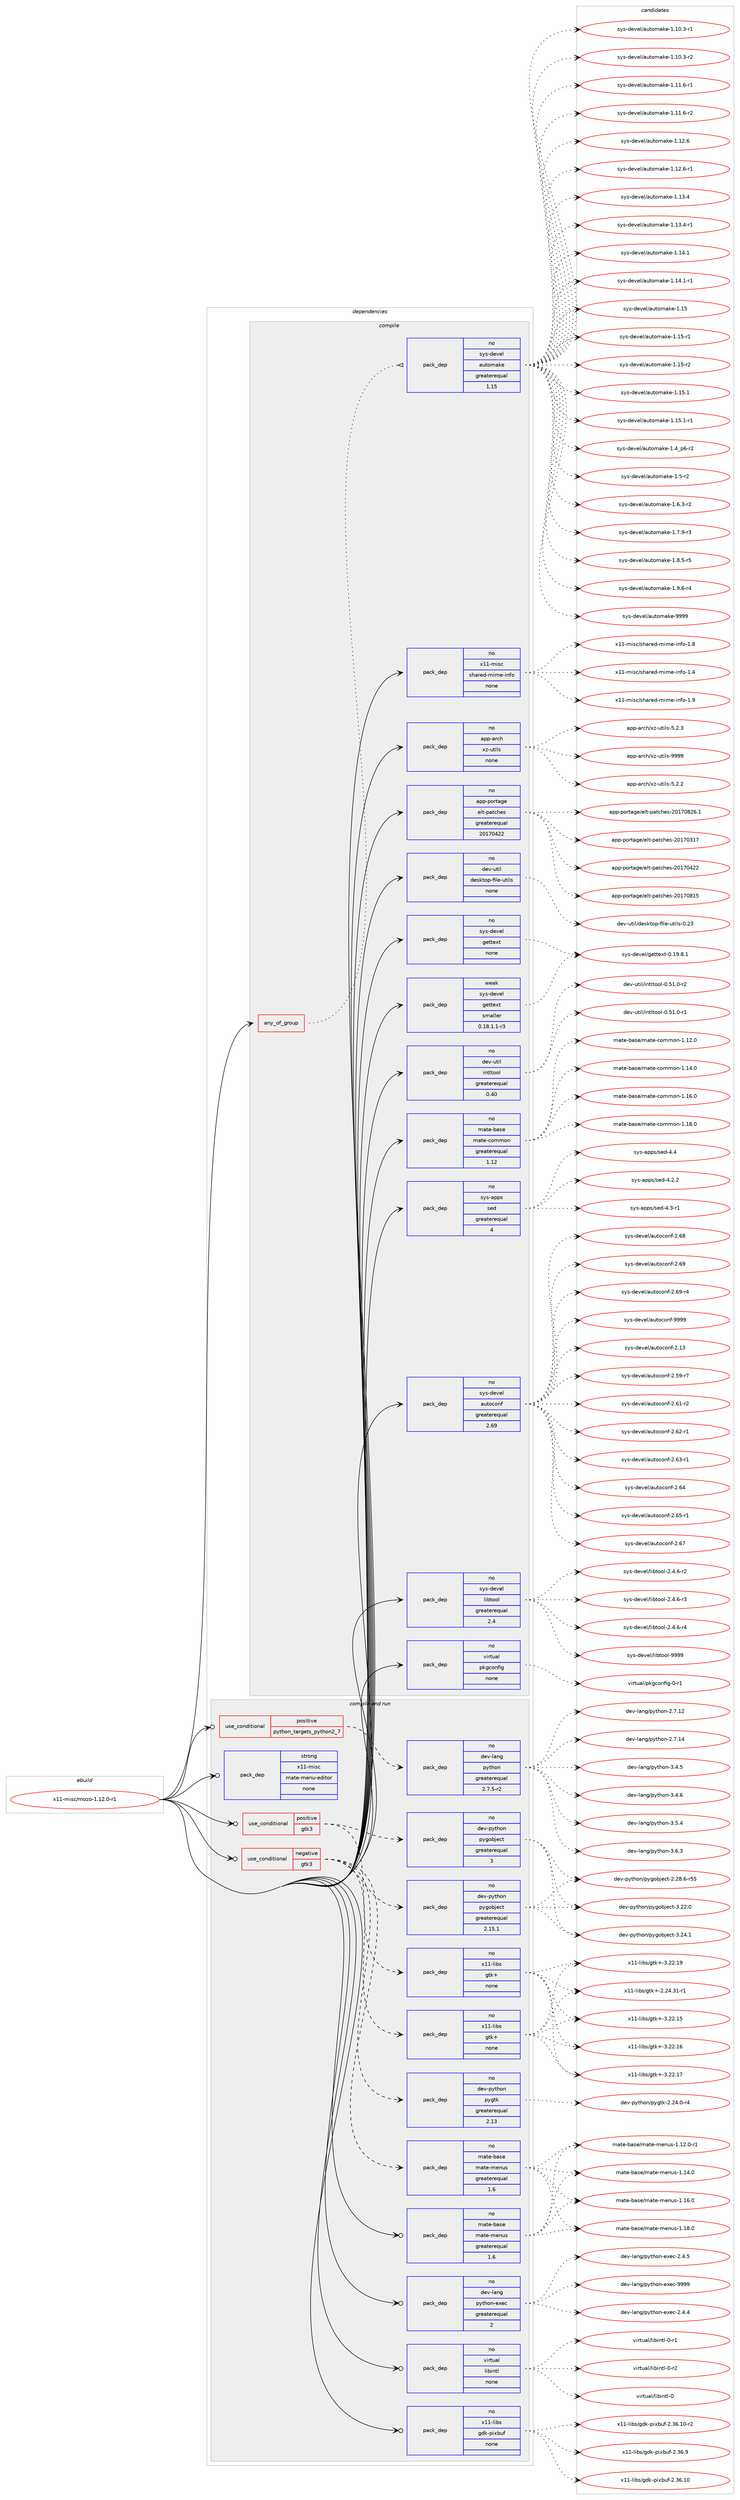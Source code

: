 digraph prolog {

# *************
# Graph options
# *************

newrank=true;
concentrate=true;
compound=true;
graph [rankdir=LR,fontname=Helvetica,fontsize=10,ranksep=1.5];#, ranksep=2.5, nodesep=0.2];
edge  [arrowhead=vee];
node  [fontname=Helvetica,fontsize=10];

# **********
# The ebuild
# **********

subgraph cluster_leftcol {
color=gray;
rank=same;
label=<<i>ebuild</i>>;
id [label="x11-misc/mozo-1.12.0-r1", color=red, width=4, href="../x11-misc/mozo-1.12.0-r1.svg"];
}

# ****************
# The dependencies
# ****************

subgraph cluster_midcol {
color=gray;
label=<<i>dependencies</i>>;
subgraph cluster_compile {
fillcolor="#eeeeee";
style=filled;
label=<<i>compile</i>>;
subgraph any9478 {
dependency523119 [label=<<TABLE BORDER="0" CELLBORDER="1" CELLSPACING="0" CELLPADDING="4"><TR><TD CELLPADDING="10">any_of_group</TD></TR></TABLE>>, shape=none, color=red];subgraph pack390116 {
dependency523120 [label=<<TABLE BORDER="0" CELLBORDER="1" CELLSPACING="0" CELLPADDING="4" WIDTH="220"><TR><TD ROWSPAN="6" CELLPADDING="30">pack_dep</TD></TR><TR><TD WIDTH="110">no</TD></TR><TR><TD>sys-devel</TD></TR><TR><TD>automake</TD></TR><TR><TD>greaterequal</TD></TR><TR><TD>1.15</TD></TR></TABLE>>, shape=none, color=blue];
}
dependency523119:e -> dependency523120:w [weight=20,style="dotted",arrowhead="oinv"];
}
id:e -> dependency523119:w [weight=20,style="solid",arrowhead="vee"];
subgraph pack390117 {
dependency523121 [label=<<TABLE BORDER="0" CELLBORDER="1" CELLSPACING="0" CELLPADDING="4" WIDTH="220"><TR><TD ROWSPAN="6" CELLPADDING="30">pack_dep</TD></TR><TR><TD WIDTH="110">no</TD></TR><TR><TD>app-arch</TD></TR><TR><TD>xz-utils</TD></TR><TR><TD>none</TD></TR><TR><TD></TD></TR></TABLE>>, shape=none, color=blue];
}
id:e -> dependency523121:w [weight=20,style="solid",arrowhead="vee"];
subgraph pack390118 {
dependency523122 [label=<<TABLE BORDER="0" CELLBORDER="1" CELLSPACING="0" CELLPADDING="4" WIDTH="220"><TR><TD ROWSPAN="6" CELLPADDING="30">pack_dep</TD></TR><TR><TD WIDTH="110">no</TD></TR><TR><TD>app-portage</TD></TR><TR><TD>elt-patches</TD></TR><TR><TD>greaterequal</TD></TR><TR><TD>20170422</TD></TR></TABLE>>, shape=none, color=blue];
}
id:e -> dependency523122:w [weight=20,style="solid",arrowhead="vee"];
subgraph pack390119 {
dependency523123 [label=<<TABLE BORDER="0" CELLBORDER="1" CELLSPACING="0" CELLPADDING="4" WIDTH="220"><TR><TD ROWSPAN="6" CELLPADDING="30">pack_dep</TD></TR><TR><TD WIDTH="110">no</TD></TR><TR><TD>dev-util</TD></TR><TR><TD>desktop-file-utils</TD></TR><TR><TD>none</TD></TR><TR><TD></TD></TR></TABLE>>, shape=none, color=blue];
}
id:e -> dependency523123:w [weight=20,style="solid",arrowhead="vee"];
subgraph pack390120 {
dependency523124 [label=<<TABLE BORDER="0" CELLBORDER="1" CELLSPACING="0" CELLPADDING="4" WIDTH="220"><TR><TD ROWSPAN="6" CELLPADDING="30">pack_dep</TD></TR><TR><TD WIDTH="110">no</TD></TR><TR><TD>dev-util</TD></TR><TR><TD>intltool</TD></TR><TR><TD>greaterequal</TD></TR><TR><TD>0.40</TD></TR></TABLE>>, shape=none, color=blue];
}
id:e -> dependency523124:w [weight=20,style="solid",arrowhead="vee"];
subgraph pack390121 {
dependency523125 [label=<<TABLE BORDER="0" CELLBORDER="1" CELLSPACING="0" CELLPADDING="4" WIDTH="220"><TR><TD ROWSPAN="6" CELLPADDING="30">pack_dep</TD></TR><TR><TD WIDTH="110">no</TD></TR><TR><TD>mate-base</TD></TR><TR><TD>mate-common</TD></TR><TR><TD>greaterequal</TD></TR><TR><TD>1.12</TD></TR></TABLE>>, shape=none, color=blue];
}
id:e -> dependency523125:w [weight=20,style="solid",arrowhead="vee"];
subgraph pack390122 {
dependency523126 [label=<<TABLE BORDER="0" CELLBORDER="1" CELLSPACING="0" CELLPADDING="4" WIDTH="220"><TR><TD ROWSPAN="6" CELLPADDING="30">pack_dep</TD></TR><TR><TD WIDTH="110">no</TD></TR><TR><TD>sys-apps</TD></TR><TR><TD>sed</TD></TR><TR><TD>greaterequal</TD></TR><TR><TD>4</TD></TR></TABLE>>, shape=none, color=blue];
}
id:e -> dependency523126:w [weight=20,style="solid",arrowhead="vee"];
subgraph pack390123 {
dependency523127 [label=<<TABLE BORDER="0" CELLBORDER="1" CELLSPACING="0" CELLPADDING="4" WIDTH="220"><TR><TD ROWSPAN="6" CELLPADDING="30">pack_dep</TD></TR><TR><TD WIDTH="110">no</TD></TR><TR><TD>sys-devel</TD></TR><TR><TD>autoconf</TD></TR><TR><TD>greaterequal</TD></TR><TR><TD>2.69</TD></TR></TABLE>>, shape=none, color=blue];
}
id:e -> dependency523127:w [weight=20,style="solid",arrowhead="vee"];
subgraph pack390124 {
dependency523128 [label=<<TABLE BORDER="0" CELLBORDER="1" CELLSPACING="0" CELLPADDING="4" WIDTH="220"><TR><TD ROWSPAN="6" CELLPADDING="30">pack_dep</TD></TR><TR><TD WIDTH="110">no</TD></TR><TR><TD>sys-devel</TD></TR><TR><TD>gettext</TD></TR><TR><TD>none</TD></TR><TR><TD></TD></TR></TABLE>>, shape=none, color=blue];
}
id:e -> dependency523128:w [weight=20,style="solid",arrowhead="vee"];
subgraph pack390125 {
dependency523129 [label=<<TABLE BORDER="0" CELLBORDER="1" CELLSPACING="0" CELLPADDING="4" WIDTH="220"><TR><TD ROWSPAN="6" CELLPADDING="30">pack_dep</TD></TR><TR><TD WIDTH="110">no</TD></TR><TR><TD>sys-devel</TD></TR><TR><TD>libtool</TD></TR><TR><TD>greaterequal</TD></TR><TR><TD>2.4</TD></TR></TABLE>>, shape=none, color=blue];
}
id:e -> dependency523129:w [weight=20,style="solid",arrowhead="vee"];
subgraph pack390126 {
dependency523130 [label=<<TABLE BORDER="0" CELLBORDER="1" CELLSPACING="0" CELLPADDING="4" WIDTH="220"><TR><TD ROWSPAN="6" CELLPADDING="30">pack_dep</TD></TR><TR><TD WIDTH="110">no</TD></TR><TR><TD>virtual</TD></TR><TR><TD>pkgconfig</TD></TR><TR><TD>none</TD></TR><TR><TD></TD></TR></TABLE>>, shape=none, color=blue];
}
id:e -> dependency523130:w [weight=20,style="solid",arrowhead="vee"];
subgraph pack390127 {
dependency523131 [label=<<TABLE BORDER="0" CELLBORDER="1" CELLSPACING="0" CELLPADDING="4" WIDTH="220"><TR><TD ROWSPAN="6" CELLPADDING="30">pack_dep</TD></TR><TR><TD WIDTH="110">no</TD></TR><TR><TD>x11-misc</TD></TR><TR><TD>shared-mime-info</TD></TR><TR><TD>none</TD></TR><TR><TD></TD></TR></TABLE>>, shape=none, color=blue];
}
id:e -> dependency523131:w [weight=20,style="solid",arrowhead="vee"];
subgraph pack390128 {
dependency523132 [label=<<TABLE BORDER="0" CELLBORDER="1" CELLSPACING="0" CELLPADDING="4" WIDTH="220"><TR><TD ROWSPAN="6" CELLPADDING="30">pack_dep</TD></TR><TR><TD WIDTH="110">weak</TD></TR><TR><TD>sys-devel</TD></TR><TR><TD>gettext</TD></TR><TR><TD>smaller</TD></TR><TR><TD>0.18.1.1-r3</TD></TR></TABLE>>, shape=none, color=blue];
}
id:e -> dependency523132:w [weight=20,style="solid",arrowhead="vee"];
}
subgraph cluster_compileandrun {
fillcolor="#eeeeee";
style=filled;
label=<<i>compile and run</i>>;
subgraph cond123182 {
dependency523133 [label=<<TABLE BORDER="0" CELLBORDER="1" CELLSPACING="0" CELLPADDING="4"><TR><TD ROWSPAN="3" CELLPADDING="10">use_conditional</TD></TR><TR><TD>negative</TD></TR><TR><TD>gtk3</TD></TR></TABLE>>, shape=none, color=red];
subgraph pack390129 {
dependency523134 [label=<<TABLE BORDER="0" CELLBORDER="1" CELLSPACING="0" CELLPADDING="4" WIDTH="220"><TR><TD ROWSPAN="6" CELLPADDING="30">pack_dep</TD></TR><TR><TD WIDTH="110">no</TD></TR><TR><TD>dev-python</TD></TR><TR><TD>pygobject</TD></TR><TR><TD>greaterequal</TD></TR><TR><TD>2.15.1</TD></TR></TABLE>>, shape=none, color=blue];
}
dependency523133:e -> dependency523134:w [weight=20,style="dashed",arrowhead="vee"];
subgraph pack390130 {
dependency523135 [label=<<TABLE BORDER="0" CELLBORDER="1" CELLSPACING="0" CELLPADDING="4" WIDTH="220"><TR><TD ROWSPAN="6" CELLPADDING="30">pack_dep</TD></TR><TR><TD WIDTH="110">no</TD></TR><TR><TD>dev-python</TD></TR><TR><TD>pygtk</TD></TR><TR><TD>greaterequal</TD></TR><TR><TD>2.13</TD></TR></TABLE>>, shape=none, color=blue];
}
dependency523133:e -> dependency523135:w [weight=20,style="dashed",arrowhead="vee"];
subgraph pack390131 {
dependency523136 [label=<<TABLE BORDER="0" CELLBORDER="1" CELLSPACING="0" CELLPADDING="4" WIDTH="220"><TR><TD ROWSPAN="6" CELLPADDING="30">pack_dep</TD></TR><TR><TD WIDTH="110">no</TD></TR><TR><TD>mate-base</TD></TR><TR><TD>mate-menus</TD></TR><TR><TD>greaterequal</TD></TR><TR><TD>1.6</TD></TR></TABLE>>, shape=none, color=blue];
}
dependency523133:e -> dependency523136:w [weight=20,style="dashed",arrowhead="vee"];
subgraph pack390132 {
dependency523137 [label=<<TABLE BORDER="0" CELLBORDER="1" CELLSPACING="0" CELLPADDING="4" WIDTH="220"><TR><TD ROWSPAN="6" CELLPADDING="30">pack_dep</TD></TR><TR><TD WIDTH="110">no</TD></TR><TR><TD>x11-libs</TD></TR><TR><TD>gtk+</TD></TR><TR><TD>none</TD></TR><TR><TD></TD></TR></TABLE>>, shape=none, color=blue];
}
dependency523133:e -> dependency523137:w [weight=20,style="dashed",arrowhead="vee"];
}
id:e -> dependency523133:w [weight=20,style="solid",arrowhead="odotvee"];
subgraph cond123183 {
dependency523138 [label=<<TABLE BORDER="0" CELLBORDER="1" CELLSPACING="0" CELLPADDING="4"><TR><TD ROWSPAN="3" CELLPADDING="10">use_conditional</TD></TR><TR><TD>positive</TD></TR><TR><TD>gtk3</TD></TR></TABLE>>, shape=none, color=red];
subgraph pack390133 {
dependency523139 [label=<<TABLE BORDER="0" CELLBORDER="1" CELLSPACING="0" CELLPADDING="4" WIDTH="220"><TR><TD ROWSPAN="6" CELLPADDING="30">pack_dep</TD></TR><TR><TD WIDTH="110">no</TD></TR><TR><TD>dev-python</TD></TR><TR><TD>pygobject</TD></TR><TR><TD>greaterequal</TD></TR><TR><TD>3</TD></TR></TABLE>>, shape=none, color=blue];
}
dependency523138:e -> dependency523139:w [weight=20,style="dashed",arrowhead="vee"];
subgraph pack390134 {
dependency523140 [label=<<TABLE BORDER="0" CELLBORDER="1" CELLSPACING="0" CELLPADDING="4" WIDTH="220"><TR><TD ROWSPAN="6" CELLPADDING="30">pack_dep</TD></TR><TR><TD WIDTH="110">no</TD></TR><TR><TD>x11-libs</TD></TR><TR><TD>gtk+</TD></TR><TR><TD>none</TD></TR><TR><TD></TD></TR></TABLE>>, shape=none, color=blue];
}
dependency523138:e -> dependency523140:w [weight=20,style="dashed",arrowhead="vee"];
}
id:e -> dependency523138:w [weight=20,style="solid",arrowhead="odotvee"];
subgraph cond123184 {
dependency523141 [label=<<TABLE BORDER="0" CELLBORDER="1" CELLSPACING="0" CELLPADDING="4"><TR><TD ROWSPAN="3" CELLPADDING="10">use_conditional</TD></TR><TR><TD>positive</TD></TR><TR><TD>python_targets_python2_7</TD></TR></TABLE>>, shape=none, color=red];
subgraph pack390135 {
dependency523142 [label=<<TABLE BORDER="0" CELLBORDER="1" CELLSPACING="0" CELLPADDING="4" WIDTH="220"><TR><TD ROWSPAN="6" CELLPADDING="30">pack_dep</TD></TR><TR><TD WIDTH="110">no</TD></TR><TR><TD>dev-lang</TD></TR><TR><TD>python</TD></TR><TR><TD>greaterequal</TD></TR><TR><TD>2.7.5-r2</TD></TR></TABLE>>, shape=none, color=blue];
}
dependency523141:e -> dependency523142:w [weight=20,style="dashed",arrowhead="vee"];
}
id:e -> dependency523141:w [weight=20,style="solid",arrowhead="odotvee"];
subgraph pack390136 {
dependency523143 [label=<<TABLE BORDER="0" CELLBORDER="1" CELLSPACING="0" CELLPADDING="4" WIDTH="220"><TR><TD ROWSPAN="6" CELLPADDING="30">pack_dep</TD></TR><TR><TD WIDTH="110">no</TD></TR><TR><TD>dev-lang</TD></TR><TR><TD>python-exec</TD></TR><TR><TD>greaterequal</TD></TR><TR><TD>2</TD></TR></TABLE>>, shape=none, color=blue];
}
id:e -> dependency523143:w [weight=20,style="solid",arrowhead="odotvee"];
subgraph pack390137 {
dependency523144 [label=<<TABLE BORDER="0" CELLBORDER="1" CELLSPACING="0" CELLPADDING="4" WIDTH="220"><TR><TD ROWSPAN="6" CELLPADDING="30">pack_dep</TD></TR><TR><TD WIDTH="110">no</TD></TR><TR><TD>mate-base</TD></TR><TR><TD>mate-menus</TD></TR><TR><TD>greaterequal</TD></TR><TR><TD>1.6</TD></TR></TABLE>>, shape=none, color=blue];
}
id:e -> dependency523144:w [weight=20,style="solid",arrowhead="odotvee"];
subgraph pack390138 {
dependency523145 [label=<<TABLE BORDER="0" CELLBORDER="1" CELLSPACING="0" CELLPADDING="4" WIDTH="220"><TR><TD ROWSPAN="6" CELLPADDING="30">pack_dep</TD></TR><TR><TD WIDTH="110">no</TD></TR><TR><TD>virtual</TD></TR><TR><TD>libintl</TD></TR><TR><TD>none</TD></TR><TR><TD></TD></TR></TABLE>>, shape=none, color=blue];
}
id:e -> dependency523145:w [weight=20,style="solid",arrowhead="odotvee"];
subgraph pack390139 {
dependency523146 [label=<<TABLE BORDER="0" CELLBORDER="1" CELLSPACING="0" CELLPADDING="4" WIDTH="220"><TR><TD ROWSPAN="6" CELLPADDING="30">pack_dep</TD></TR><TR><TD WIDTH="110">no</TD></TR><TR><TD>x11-libs</TD></TR><TR><TD>gdk-pixbuf</TD></TR><TR><TD>none</TD></TR><TR><TD></TD></TR></TABLE>>, shape=none, color=blue];
}
id:e -> dependency523146:w [weight=20,style="solid",arrowhead="odotvee"];
subgraph pack390140 {
dependency523147 [label=<<TABLE BORDER="0" CELLBORDER="1" CELLSPACING="0" CELLPADDING="4" WIDTH="220"><TR><TD ROWSPAN="6" CELLPADDING="30">pack_dep</TD></TR><TR><TD WIDTH="110">strong</TD></TR><TR><TD>x11-misc</TD></TR><TR><TD>mate-menu-editor</TD></TR><TR><TD>none</TD></TR><TR><TD></TD></TR></TABLE>>, shape=none, color=blue];
}
id:e -> dependency523147:w [weight=20,style="solid",arrowhead="odotvee"];
}
subgraph cluster_run {
fillcolor="#eeeeee";
style=filled;
label=<<i>run</i>>;
}
}

# **************
# The candidates
# **************

subgraph cluster_choices {
rank=same;
color=gray;
label=<<i>candidates</i>>;

subgraph choice390116 {
color=black;
nodesep=1;
choice11512111545100101118101108479711711611110997107101454946494846514511449 [label="sys-devel/automake-1.10.3-r1", color=red, width=4,href="../sys-devel/automake-1.10.3-r1.svg"];
choice11512111545100101118101108479711711611110997107101454946494846514511450 [label="sys-devel/automake-1.10.3-r2", color=red, width=4,href="../sys-devel/automake-1.10.3-r2.svg"];
choice11512111545100101118101108479711711611110997107101454946494946544511449 [label="sys-devel/automake-1.11.6-r1", color=red, width=4,href="../sys-devel/automake-1.11.6-r1.svg"];
choice11512111545100101118101108479711711611110997107101454946494946544511450 [label="sys-devel/automake-1.11.6-r2", color=red, width=4,href="../sys-devel/automake-1.11.6-r2.svg"];
choice1151211154510010111810110847971171161111099710710145494649504654 [label="sys-devel/automake-1.12.6", color=red, width=4,href="../sys-devel/automake-1.12.6.svg"];
choice11512111545100101118101108479711711611110997107101454946495046544511449 [label="sys-devel/automake-1.12.6-r1", color=red, width=4,href="../sys-devel/automake-1.12.6-r1.svg"];
choice1151211154510010111810110847971171161111099710710145494649514652 [label="sys-devel/automake-1.13.4", color=red, width=4,href="../sys-devel/automake-1.13.4.svg"];
choice11512111545100101118101108479711711611110997107101454946495146524511449 [label="sys-devel/automake-1.13.4-r1", color=red, width=4,href="../sys-devel/automake-1.13.4-r1.svg"];
choice1151211154510010111810110847971171161111099710710145494649524649 [label="sys-devel/automake-1.14.1", color=red, width=4,href="../sys-devel/automake-1.14.1.svg"];
choice11512111545100101118101108479711711611110997107101454946495246494511449 [label="sys-devel/automake-1.14.1-r1", color=red, width=4,href="../sys-devel/automake-1.14.1-r1.svg"];
choice115121115451001011181011084797117116111109971071014549464953 [label="sys-devel/automake-1.15", color=red, width=4,href="../sys-devel/automake-1.15.svg"];
choice1151211154510010111810110847971171161111099710710145494649534511449 [label="sys-devel/automake-1.15-r1", color=red, width=4,href="../sys-devel/automake-1.15-r1.svg"];
choice1151211154510010111810110847971171161111099710710145494649534511450 [label="sys-devel/automake-1.15-r2", color=red, width=4,href="../sys-devel/automake-1.15-r2.svg"];
choice1151211154510010111810110847971171161111099710710145494649534649 [label="sys-devel/automake-1.15.1", color=red, width=4,href="../sys-devel/automake-1.15.1.svg"];
choice11512111545100101118101108479711711611110997107101454946495346494511449 [label="sys-devel/automake-1.15.1-r1", color=red, width=4,href="../sys-devel/automake-1.15.1-r1.svg"];
choice115121115451001011181011084797117116111109971071014549465295112544511450 [label="sys-devel/automake-1.4_p6-r2", color=red, width=4,href="../sys-devel/automake-1.4_p6-r2.svg"];
choice11512111545100101118101108479711711611110997107101454946534511450 [label="sys-devel/automake-1.5-r2", color=red, width=4,href="../sys-devel/automake-1.5-r2.svg"];
choice115121115451001011181011084797117116111109971071014549465446514511450 [label="sys-devel/automake-1.6.3-r2", color=red, width=4,href="../sys-devel/automake-1.6.3-r2.svg"];
choice115121115451001011181011084797117116111109971071014549465546574511451 [label="sys-devel/automake-1.7.9-r3", color=red, width=4,href="../sys-devel/automake-1.7.9-r3.svg"];
choice115121115451001011181011084797117116111109971071014549465646534511453 [label="sys-devel/automake-1.8.5-r5", color=red, width=4,href="../sys-devel/automake-1.8.5-r5.svg"];
choice115121115451001011181011084797117116111109971071014549465746544511452 [label="sys-devel/automake-1.9.6-r4", color=red, width=4,href="../sys-devel/automake-1.9.6-r4.svg"];
choice115121115451001011181011084797117116111109971071014557575757 [label="sys-devel/automake-9999", color=red, width=4,href="../sys-devel/automake-9999.svg"];
dependency523120:e -> choice11512111545100101118101108479711711611110997107101454946494846514511449:w [style=dotted,weight="100"];
dependency523120:e -> choice11512111545100101118101108479711711611110997107101454946494846514511450:w [style=dotted,weight="100"];
dependency523120:e -> choice11512111545100101118101108479711711611110997107101454946494946544511449:w [style=dotted,weight="100"];
dependency523120:e -> choice11512111545100101118101108479711711611110997107101454946494946544511450:w [style=dotted,weight="100"];
dependency523120:e -> choice1151211154510010111810110847971171161111099710710145494649504654:w [style=dotted,weight="100"];
dependency523120:e -> choice11512111545100101118101108479711711611110997107101454946495046544511449:w [style=dotted,weight="100"];
dependency523120:e -> choice1151211154510010111810110847971171161111099710710145494649514652:w [style=dotted,weight="100"];
dependency523120:e -> choice11512111545100101118101108479711711611110997107101454946495146524511449:w [style=dotted,weight="100"];
dependency523120:e -> choice1151211154510010111810110847971171161111099710710145494649524649:w [style=dotted,weight="100"];
dependency523120:e -> choice11512111545100101118101108479711711611110997107101454946495246494511449:w [style=dotted,weight="100"];
dependency523120:e -> choice115121115451001011181011084797117116111109971071014549464953:w [style=dotted,weight="100"];
dependency523120:e -> choice1151211154510010111810110847971171161111099710710145494649534511449:w [style=dotted,weight="100"];
dependency523120:e -> choice1151211154510010111810110847971171161111099710710145494649534511450:w [style=dotted,weight="100"];
dependency523120:e -> choice1151211154510010111810110847971171161111099710710145494649534649:w [style=dotted,weight="100"];
dependency523120:e -> choice11512111545100101118101108479711711611110997107101454946495346494511449:w [style=dotted,weight="100"];
dependency523120:e -> choice115121115451001011181011084797117116111109971071014549465295112544511450:w [style=dotted,weight="100"];
dependency523120:e -> choice11512111545100101118101108479711711611110997107101454946534511450:w [style=dotted,weight="100"];
dependency523120:e -> choice115121115451001011181011084797117116111109971071014549465446514511450:w [style=dotted,weight="100"];
dependency523120:e -> choice115121115451001011181011084797117116111109971071014549465546574511451:w [style=dotted,weight="100"];
dependency523120:e -> choice115121115451001011181011084797117116111109971071014549465646534511453:w [style=dotted,weight="100"];
dependency523120:e -> choice115121115451001011181011084797117116111109971071014549465746544511452:w [style=dotted,weight="100"];
dependency523120:e -> choice115121115451001011181011084797117116111109971071014557575757:w [style=dotted,weight="100"];
}
subgraph choice390117 {
color=black;
nodesep=1;
choice971121124597114991044712012245117116105108115455346504650 [label="app-arch/xz-utils-5.2.2", color=red, width=4,href="../app-arch/xz-utils-5.2.2.svg"];
choice971121124597114991044712012245117116105108115455346504651 [label="app-arch/xz-utils-5.2.3", color=red, width=4,href="../app-arch/xz-utils-5.2.3.svg"];
choice9711211245971149910447120122451171161051081154557575757 [label="app-arch/xz-utils-9999", color=red, width=4,href="../app-arch/xz-utils-9999.svg"];
dependency523121:e -> choice971121124597114991044712012245117116105108115455346504650:w [style=dotted,weight="100"];
dependency523121:e -> choice971121124597114991044712012245117116105108115455346504651:w [style=dotted,weight="100"];
dependency523121:e -> choice9711211245971149910447120122451171161051081154557575757:w [style=dotted,weight="100"];
}
subgraph choice390118 {
color=black;
nodesep=1;
choice97112112451121111141169710310147101108116451129711699104101115455048495548514955 [label="app-portage/elt-patches-20170317", color=red, width=4,href="../app-portage/elt-patches-20170317.svg"];
choice97112112451121111141169710310147101108116451129711699104101115455048495548525050 [label="app-portage/elt-patches-20170422", color=red, width=4,href="../app-portage/elt-patches-20170422.svg"];
choice97112112451121111141169710310147101108116451129711699104101115455048495548564953 [label="app-portage/elt-patches-20170815", color=red, width=4,href="../app-portage/elt-patches-20170815.svg"];
choice971121124511211111411697103101471011081164511297116991041011154550484955485650544649 [label="app-portage/elt-patches-20170826.1", color=red, width=4,href="../app-portage/elt-patches-20170826.1.svg"];
dependency523122:e -> choice97112112451121111141169710310147101108116451129711699104101115455048495548514955:w [style=dotted,weight="100"];
dependency523122:e -> choice97112112451121111141169710310147101108116451129711699104101115455048495548525050:w [style=dotted,weight="100"];
dependency523122:e -> choice97112112451121111141169710310147101108116451129711699104101115455048495548564953:w [style=dotted,weight="100"];
dependency523122:e -> choice971121124511211111411697103101471011081164511297116991041011154550484955485650544649:w [style=dotted,weight="100"];
}
subgraph choice390119 {
color=black;
nodesep=1;
choice100101118451171161051084710010111510711611111245102105108101451171161051081154548465051 [label="dev-util/desktop-file-utils-0.23", color=red, width=4,href="../dev-util/desktop-file-utils-0.23.svg"];
dependency523123:e -> choice100101118451171161051084710010111510711611111245102105108101451171161051081154548465051:w [style=dotted,weight="100"];
}
subgraph choice390120 {
color=black;
nodesep=1;
choice1001011184511711610510847105110116108116111111108454846534946484511449 [label="dev-util/intltool-0.51.0-r1", color=red, width=4,href="../dev-util/intltool-0.51.0-r1.svg"];
choice1001011184511711610510847105110116108116111111108454846534946484511450 [label="dev-util/intltool-0.51.0-r2", color=red, width=4,href="../dev-util/intltool-0.51.0-r2.svg"];
dependency523124:e -> choice1001011184511711610510847105110116108116111111108454846534946484511449:w [style=dotted,weight="100"];
dependency523124:e -> choice1001011184511711610510847105110116108116111111108454846534946484511450:w [style=dotted,weight="100"];
}
subgraph choice390121 {
color=black;
nodesep=1;
choice109971161014598971151014710997116101459911110910911111045494649504648 [label="mate-base/mate-common-1.12.0", color=red, width=4,href="../mate-base/mate-common-1.12.0.svg"];
choice109971161014598971151014710997116101459911110910911111045494649524648 [label="mate-base/mate-common-1.14.0", color=red, width=4,href="../mate-base/mate-common-1.14.0.svg"];
choice109971161014598971151014710997116101459911110910911111045494649544648 [label="mate-base/mate-common-1.16.0", color=red, width=4,href="../mate-base/mate-common-1.16.0.svg"];
choice109971161014598971151014710997116101459911110910911111045494649564648 [label="mate-base/mate-common-1.18.0", color=red, width=4,href="../mate-base/mate-common-1.18.0.svg"];
dependency523125:e -> choice109971161014598971151014710997116101459911110910911111045494649504648:w [style=dotted,weight="100"];
dependency523125:e -> choice109971161014598971151014710997116101459911110910911111045494649524648:w [style=dotted,weight="100"];
dependency523125:e -> choice109971161014598971151014710997116101459911110910911111045494649544648:w [style=dotted,weight="100"];
dependency523125:e -> choice109971161014598971151014710997116101459911110910911111045494649564648:w [style=dotted,weight="100"];
}
subgraph choice390122 {
color=black;
nodesep=1;
choice115121115459711211211547115101100455246504650 [label="sys-apps/sed-4.2.2", color=red, width=4,href="../sys-apps/sed-4.2.2.svg"];
choice115121115459711211211547115101100455246514511449 [label="sys-apps/sed-4.3-r1", color=red, width=4,href="../sys-apps/sed-4.3-r1.svg"];
choice11512111545971121121154711510110045524652 [label="sys-apps/sed-4.4", color=red, width=4,href="../sys-apps/sed-4.4.svg"];
dependency523126:e -> choice115121115459711211211547115101100455246504650:w [style=dotted,weight="100"];
dependency523126:e -> choice115121115459711211211547115101100455246514511449:w [style=dotted,weight="100"];
dependency523126:e -> choice11512111545971121121154711510110045524652:w [style=dotted,weight="100"];
}
subgraph choice390123 {
color=black;
nodesep=1;
choice115121115451001011181011084797117116111991111101024550464951 [label="sys-devel/autoconf-2.13", color=red, width=4,href="../sys-devel/autoconf-2.13.svg"];
choice1151211154510010111810110847971171161119911111010245504653574511455 [label="sys-devel/autoconf-2.59-r7", color=red, width=4,href="../sys-devel/autoconf-2.59-r7.svg"];
choice1151211154510010111810110847971171161119911111010245504654494511450 [label="sys-devel/autoconf-2.61-r2", color=red, width=4,href="../sys-devel/autoconf-2.61-r2.svg"];
choice1151211154510010111810110847971171161119911111010245504654504511449 [label="sys-devel/autoconf-2.62-r1", color=red, width=4,href="../sys-devel/autoconf-2.62-r1.svg"];
choice1151211154510010111810110847971171161119911111010245504654514511449 [label="sys-devel/autoconf-2.63-r1", color=red, width=4,href="../sys-devel/autoconf-2.63-r1.svg"];
choice115121115451001011181011084797117116111991111101024550465452 [label="sys-devel/autoconf-2.64", color=red, width=4,href="../sys-devel/autoconf-2.64.svg"];
choice1151211154510010111810110847971171161119911111010245504654534511449 [label="sys-devel/autoconf-2.65-r1", color=red, width=4,href="../sys-devel/autoconf-2.65-r1.svg"];
choice115121115451001011181011084797117116111991111101024550465455 [label="sys-devel/autoconf-2.67", color=red, width=4,href="../sys-devel/autoconf-2.67.svg"];
choice115121115451001011181011084797117116111991111101024550465456 [label="sys-devel/autoconf-2.68", color=red, width=4,href="../sys-devel/autoconf-2.68.svg"];
choice115121115451001011181011084797117116111991111101024550465457 [label="sys-devel/autoconf-2.69", color=red, width=4,href="../sys-devel/autoconf-2.69.svg"];
choice1151211154510010111810110847971171161119911111010245504654574511452 [label="sys-devel/autoconf-2.69-r4", color=red, width=4,href="../sys-devel/autoconf-2.69-r4.svg"];
choice115121115451001011181011084797117116111991111101024557575757 [label="sys-devel/autoconf-9999", color=red, width=4,href="../sys-devel/autoconf-9999.svg"];
dependency523127:e -> choice115121115451001011181011084797117116111991111101024550464951:w [style=dotted,weight="100"];
dependency523127:e -> choice1151211154510010111810110847971171161119911111010245504653574511455:w [style=dotted,weight="100"];
dependency523127:e -> choice1151211154510010111810110847971171161119911111010245504654494511450:w [style=dotted,weight="100"];
dependency523127:e -> choice1151211154510010111810110847971171161119911111010245504654504511449:w [style=dotted,weight="100"];
dependency523127:e -> choice1151211154510010111810110847971171161119911111010245504654514511449:w [style=dotted,weight="100"];
dependency523127:e -> choice115121115451001011181011084797117116111991111101024550465452:w [style=dotted,weight="100"];
dependency523127:e -> choice1151211154510010111810110847971171161119911111010245504654534511449:w [style=dotted,weight="100"];
dependency523127:e -> choice115121115451001011181011084797117116111991111101024550465455:w [style=dotted,weight="100"];
dependency523127:e -> choice115121115451001011181011084797117116111991111101024550465456:w [style=dotted,weight="100"];
dependency523127:e -> choice115121115451001011181011084797117116111991111101024550465457:w [style=dotted,weight="100"];
dependency523127:e -> choice1151211154510010111810110847971171161119911111010245504654574511452:w [style=dotted,weight="100"];
dependency523127:e -> choice115121115451001011181011084797117116111991111101024557575757:w [style=dotted,weight="100"];
}
subgraph choice390124 {
color=black;
nodesep=1;
choice1151211154510010111810110847103101116116101120116454846495746564649 [label="sys-devel/gettext-0.19.8.1", color=red, width=4,href="../sys-devel/gettext-0.19.8.1.svg"];
dependency523128:e -> choice1151211154510010111810110847103101116116101120116454846495746564649:w [style=dotted,weight="100"];
}
subgraph choice390125 {
color=black;
nodesep=1;
choice1151211154510010111810110847108105981161111111084550465246544511450 [label="sys-devel/libtool-2.4.6-r2", color=red, width=4,href="../sys-devel/libtool-2.4.6-r2.svg"];
choice1151211154510010111810110847108105981161111111084550465246544511451 [label="sys-devel/libtool-2.4.6-r3", color=red, width=4,href="../sys-devel/libtool-2.4.6-r3.svg"];
choice1151211154510010111810110847108105981161111111084550465246544511452 [label="sys-devel/libtool-2.4.6-r4", color=red, width=4,href="../sys-devel/libtool-2.4.6-r4.svg"];
choice1151211154510010111810110847108105981161111111084557575757 [label="sys-devel/libtool-9999", color=red, width=4,href="../sys-devel/libtool-9999.svg"];
dependency523129:e -> choice1151211154510010111810110847108105981161111111084550465246544511450:w [style=dotted,weight="100"];
dependency523129:e -> choice1151211154510010111810110847108105981161111111084550465246544511451:w [style=dotted,weight="100"];
dependency523129:e -> choice1151211154510010111810110847108105981161111111084550465246544511452:w [style=dotted,weight="100"];
dependency523129:e -> choice1151211154510010111810110847108105981161111111084557575757:w [style=dotted,weight="100"];
}
subgraph choice390126 {
color=black;
nodesep=1;
choice11810511411611797108471121071039911111010210510345484511449 [label="virtual/pkgconfig-0-r1", color=red, width=4,href="../virtual/pkgconfig-0-r1.svg"];
dependency523130:e -> choice11810511411611797108471121071039911111010210510345484511449:w [style=dotted,weight="100"];
}
subgraph choice390127 {
color=black;
nodesep=1;
choice120494945109105115994711510497114101100451091051091014510511010211145494652 [label="x11-misc/shared-mime-info-1.4", color=red, width=4,href="../x11-misc/shared-mime-info-1.4.svg"];
choice120494945109105115994711510497114101100451091051091014510511010211145494656 [label="x11-misc/shared-mime-info-1.8", color=red, width=4,href="../x11-misc/shared-mime-info-1.8.svg"];
choice120494945109105115994711510497114101100451091051091014510511010211145494657 [label="x11-misc/shared-mime-info-1.9", color=red, width=4,href="../x11-misc/shared-mime-info-1.9.svg"];
dependency523131:e -> choice120494945109105115994711510497114101100451091051091014510511010211145494652:w [style=dotted,weight="100"];
dependency523131:e -> choice120494945109105115994711510497114101100451091051091014510511010211145494656:w [style=dotted,weight="100"];
dependency523131:e -> choice120494945109105115994711510497114101100451091051091014510511010211145494657:w [style=dotted,weight="100"];
}
subgraph choice390128 {
color=black;
nodesep=1;
choice1151211154510010111810110847103101116116101120116454846495746564649 [label="sys-devel/gettext-0.19.8.1", color=red, width=4,href="../sys-devel/gettext-0.19.8.1.svg"];
dependency523132:e -> choice1151211154510010111810110847103101116116101120116454846495746564649:w [style=dotted,weight="100"];
}
subgraph choice390129 {
color=black;
nodesep=1;
choice1001011184511212111610411111047112121103111981061019911645504650564654451145353 [label="dev-python/pygobject-2.28.6-r55", color=red, width=4,href="../dev-python/pygobject-2.28.6-r55.svg"];
choice1001011184511212111610411111047112121103111981061019911645514650504648 [label="dev-python/pygobject-3.22.0", color=red, width=4,href="../dev-python/pygobject-3.22.0.svg"];
choice1001011184511212111610411111047112121103111981061019911645514650524649 [label="dev-python/pygobject-3.24.1", color=red, width=4,href="../dev-python/pygobject-3.24.1.svg"];
dependency523134:e -> choice1001011184511212111610411111047112121103111981061019911645504650564654451145353:w [style=dotted,weight="100"];
dependency523134:e -> choice1001011184511212111610411111047112121103111981061019911645514650504648:w [style=dotted,weight="100"];
dependency523134:e -> choice1001011184511212111610411111047112121103111981061019911645514650524649:w [style=dotted,weight="100"];
}
subgraph choice390130 {
color=black;
nodesep=1;
choice1001011184511212111610411111047112121103116107455046505246484511452 [label="dev-python/pygtk-2.24.0-r4", color=red, width=4,href="../dev-python/pygtk-2.24.0-r4.svg"];
dependency523135:e -> choice1001011184511212111610411111047112121103116107455046505246484511452:w [style=dotted,weight="100"];
}
subgraph choice390131 {
color=black;
nodesep=1;
choice10997116101459897115101471099711610145109101110117115454946495046484511449 [label="mate-base/mate-menus-1.12.0-r1", color=red, width=4,href="../mate-base/mate-menus-1.12.0-r1.svg"];
choice1099711610145989711510147109971161014510910111011711545494649524648 [label="mate-base/mate-menus-1.14.0", color=red, width=4,href="../mate-base/mate-menus-1.14.0.svg"];
choice1099711610145989711510147109971161014510910111011711545494649544648 [label="mate-base/mate-menus-1.16.0", color=red, width=4,href="../mate-base/mate-menus-1.16.0.svg"];
choice1099711610145989711510147109971161014510910111011711545494649564648 [label="mate-base/mate-menus-1.18.0", color=red, width=4,href="../mate-base/mate-menus-1.18.0.svg"];
dependency523136:e -> choice10997116101459897115101471099711610145109101110117115454946495046484511449:w [style=dotted,weight="100"];
dependency523136:e -> choice1099711610145989711510147109971161014510910111011711545494649524648:w [style=dotted,weight="100"];
dependency523136:e -> choice1099711610145989711510147109971161014510910111011711545494649544648:w [style=dotted,weight="100"];
dependency523136:e -> choice1099711610145989711510147109971161014510910111011711545494649564648:w [style=dotted,weight="100"];
}
subgraph choice390132 {
color=black;
nodesep=1;
choice12049494510810598115471031161074345504650524651494511449 [label="x11-libs/gtk+-2.24.31-r1", color=red, width=4,href="../x11-libs/gtk+-2.24.31-r1.svg"];
choice1204949451081059811547103116107434551465050464953 [label="x11-libs/gtk+-3.22.15", color=red, width=4,href="../x11-libs/gtk+-3.22.15.svg"];
choice1204949451081059811547103116107434551465050464954 [label="x11-libs/gtk+-3.22.16", color=red, width=4,href="../x11-libs/gtk+-3.22.16.svg"];
choice1204949451081059811547103116107434551465050464955 [label="x11-libs/gtk+-3.22.17", color=red, width=4,href="../x11-libs/gtk+-3.22.17.svg"];
choice1204949451081059811547103116107434551465050464957 [label="x11-libs/gtk+-3.22.19", color=red, width=4,href="../x11-libs/gtk+-3.22.19.svg"];
dependency523137:e -> choice12049494510810598115471031161074345504650524651494511449:w [style=dotted,weight="100"];
dependency523137:e -> choice1204949451081059811547103116107434551465050464953:w [style=dotted,weight="100"];
dependency523137:e -> choice1204949451081059811547103116107434551465050464954:w [style=dotted,weight="100"];
dependency523137:e -> choice1204949451081059811547103116107434551465050464955:w [style=dotted,weight="100"];
dependency523137:e -> choice1204949451081059811547103116107434551465050464957:w [style=dotted,weight="100"];
}
subgraph choice390133 {
color=black;
nodesep=1;
choice1001011184511212111610411111047112121103111981061019911645504650564654451145353 [label="dev-python/pygobject-2.28.6-r55", color=red, width=4,href="../dev-python/pygobject-2.28.6-r55.svg"];
choice1001011184511212111610411111047112121103111981061019911645514650504648 [label="dev-python/pygobject-3.22.0", color=red, width=4,href="../dev-python/pygobject-3.22.0.svg"];
choice1001011184511212111610411111047112121103111981061019911645514650524649 [label="dev-python/pygobject-3.24.1", color=red, width=4,href="../dev-python/pygobject-3.24.1.svg"];
dependency523139:e -> choice1001011184511212111610411111047112121103111981061019911645504650564654451145353:w [style=dotted,weight="100"];
dependency523139:e -> choice1001011184511212111610411111047112121103111981061019911645514650504648:w [style=dotted,weight="100"];
dependency523139:e -> choice1001011184511212111610411111047112121103111981061019911645514650524649:w [style=dotted,weight="100"];
}
subgraph choice390134 {
color=black;
nodesep=1;
choice12049494510810598115471031161074345504650524651494511449 [label="x11-libs/gtk+-2.24.31-r1", color=red, width=4,href="../x11-libs/gtk+-2.24.31-r1.svg"];
choice1204949451081059811547103116107434551465050464953 [label="x11-libs/gtk+-3.22.15", color=red, width=4,href="../x11-libs/gtk+-3.22.15.svg"];
choice1204949451081059811547103116107434551465050464954 [label="x11-libs/gtk+-3.22.16", color=red, width=4,href="../x11-libs/gtk+-3.22.16.svg"];
choice1204949451081059811547103116107434551465050464955 [label="x11-libs/gtk+-3.22.17", color=red, width=4,href="../x11-libs/gtk+-3.22.17.svg"];
choice1204949451081059811547103116107434551465050464957 [label="x11-libs/gtk+-3.22.19", color=red, width=4,href="../x11-libs/gtk+-3.22.19.svg"];
dependency523140:e -> choice12049494510810598115471031161074345504650524651494511449:w [style=dotted,weight="100"];
dependency523140:e -> choice1204949451081059811547103116107434551465050464953:w [style=dotted,weight="100"];
dependency523140:e -> choice1204949451081059811547103116107434551465050464954:w [style=dotted,weight="100"];
dependency523140:e -> choice1204949451081059811547103116107434551465050464955:w [style=dotted,weight="100"];
dependency523140:e -> choice1204949451081059811547103116107434551465050464957:w [style=dotted,weight="100"];
}
subgraph choice390135 {
color=black;
nodesep=1;
choice10010111845108971101034711212111610411111045504655464950 [label="dev-lang/python-2.7.12", color=red, width=4,href="../dev-lang/python-2.7.12.svg"];
choice10010111845108971101034711212111610411111045504655464952 [label="dev-lang/python-2.7.14", color=red, width=4,href="../dev-lang/python-2.7.14.svg"];
choice100101118451089711010347112121116104111110455146524653 [label="dev-lang/python-3.4.5", color=red, width=4,href="../dev-lang/python-3.4.5.svg"];
choice100101118451089711010347112121116104111110455146524654 [label="dev-lang/python-3.4.6", color=red, width=4,href="../dev-lang/python-3.4.6.svg"];
choice100101118451089711010347112121116104111110455146534652 [label="dev-lang/python-3.5.4", color=red, width=4,href="../dev-lang/python-3.5.4.svg"];
choice100101118451089711010347112121116104111110455146544651 [label="dev-lang/python-3.6.3", color=red, width=4,href="../dev-lang/python-3.6.3.svg"];
dependency523142:e -> choice10010111845108971101034711212111610411111045504655464950:w [style=dotted,weight="100"];
dependency523142:e -> choice10010111845108971101034711212111610411111045504655464952:w [style=dotted,weight="100"];
dependency523142:e -> choice100101118451089711010347112121116104111110455146524653:w [style=dotted,weight="100"];
dependency523142:e -> choice100101118451089711010347112121116104111110455146524654:w [style=dotted,weight="100"];
dependency523142:e -> choice100101118451089711010347112121116104111110455146534652:w [style=dotted,weight="100"];
dependency523142:e -> choice100101118451089711010347112121116104111110455146544651:w [style=dotted,weight="100"];
}
subgraph choice390136 {
color=black;
nodesep=1;
choice1001011184510897110103471121211161041111104510112010199455046524652 [label="dev-lang/python-exec-2.4.4", color=red, width=4,href="../dev-lang/python-exec-2.4.4.svg"];
choice1001011184510897110103471121211161041111104510112010199455046524653 [label="dev-lang/python-exec-2.4.5", color=red, width=4,href="../dev-lang/python-exec-2.4.5.svg"];
choice10010111845108971101034711212111610411111045101120101994557575757 [label="dev-lang/python-exec-9999", color=red, width=4,href="../dev-lang/python-exec-9999.svg"];
dependency523143:e -> choice1001011184510897110103471121211161041111104510112010199455046524652:w [style=dotted,weight="100"];
dependency523143:e -> choice1001011184510897110103471121211161041111104510112010199455046524653:w [style=dotted,weight="100"];
dependency523143:e -> choice10010111845108971101034711212111610411111045101120101994557575757:w [style=dotted,weight="100"];
}
subgraph choice390137 {
color=black;
nodesep=1;
choice10997116101459897115101471099711610145109101110117115454946495046484511449 [label="mate-base/mate-menus-1.12.0-r1", color=red, width=4,href="../mate-base/mate-menus-1.12.0-r1.svg"];
choice1099711610145989711510147109971161014510910111011711545494649524648 [label="mate-base/mate-menus-1.14.0", color=red, width=4,href="../mate-base/mate-menus-1.14.0.svg"];
choice1099711610145989711510147109971161014510910111011711545494649544648 [label="mate-base/mate-menus-1.16.0", color=red, width=4,href="../mate-base/mate-menus-1.16.0.svg"];
choice1099711610145989711510147109971161014510910111011711545494649564648 [label="mate-base/mate-menus-1.18.0", color=red, width=4,href="../mate-base/mate-menus-1.18.0.svg"];
dependency523144:e -> choice10997116101459897115101471099711610145109101110117115454946495046484511449:w [style=dotted,weight="100"];
dependency523144:e -> choice1099711610145989711510147109971161014510910111011711545494649524648:w [style=dotted,weight="100"];
dependency523144:e -> choice1099711610145989711510147109971161014510910111011711545494649544648:w [style=dotted,weight="100"];
dependency523144:e -> choice1099711610145989711510147109971161014510910111011711545494649564648:w [style=dotted,weight="100"];
}
subgraph choice390138 {
color=black;
nodesep=1;
choice1181051141161179710847108105981051101161084548 [label="virtual/libintl-0", color=red, width=4,href="../virtual/libintl-0.svg"];
choice11810511411611797108471081059810511011610845484511449 [label="virtual/libintl-0-r1", color=red, width=4,href="../virtual/libintl-0-r1.svg"];
choice11810511411611797108471081059810511011610845484511450 [label="virtual/libintl-0-r2", color=red, width=4,href="../virtual/libintl-0-r2.svg"];
dependency523145:e -> choice1181051141161179710847108105981051101161084548:w [style=dotted,weight="100"];
dependency523145:e -> choice11810511411611797108471081059810511011610845484511449:w [style=dotted,weight="100"];
dependency523145:e -> choice11810511411611797108471081059810511011610845484511450:w [style=dotted,weight="100"];
}
subgraph choice390139 {
color=black;
nodesep=1;
choice120494945108105981154710310010745112105120981171024550465154464948 [label="x11-libs/gdk-pixbuf-2.36.10", color=red, width=4,href="../x11-libs/gdk-pixbuf-2.36.10.svg"];
choice1204949451081059811547103100107451121051209811710245504651544649484511450 [label="x11-libs/gdk-pixbuf-2.36.10-r2", color=red, width=4,href="../x11-libs/gdk-pixbuf-2.36.10-r2.svg"];
choice1204949451081059811547103100107451121051209811710245504651544657 [label="x11-libs/gdk-pixbuf-2.36.9", color=red, width=4,href="../x11-libs/gdk-pixbuf-2.36.9.svg"];
dependency523146:e -> choice120494945108105981154710310010745112105120981171024550465154464948:w [style=dotted,weight="100"];
dependency523146:e -> choice1204949451081059811547103100107451121051209811710245504651544649484511450:w [style=dotted,weight="100"];
dependency523146:e -> choice1204949451081059811547103100107451121051209811710245504651544657:w [style=dotted,weight="100"];
}
subgraph choice390140 {
color=black;
nodesep=1;
}
}

}

